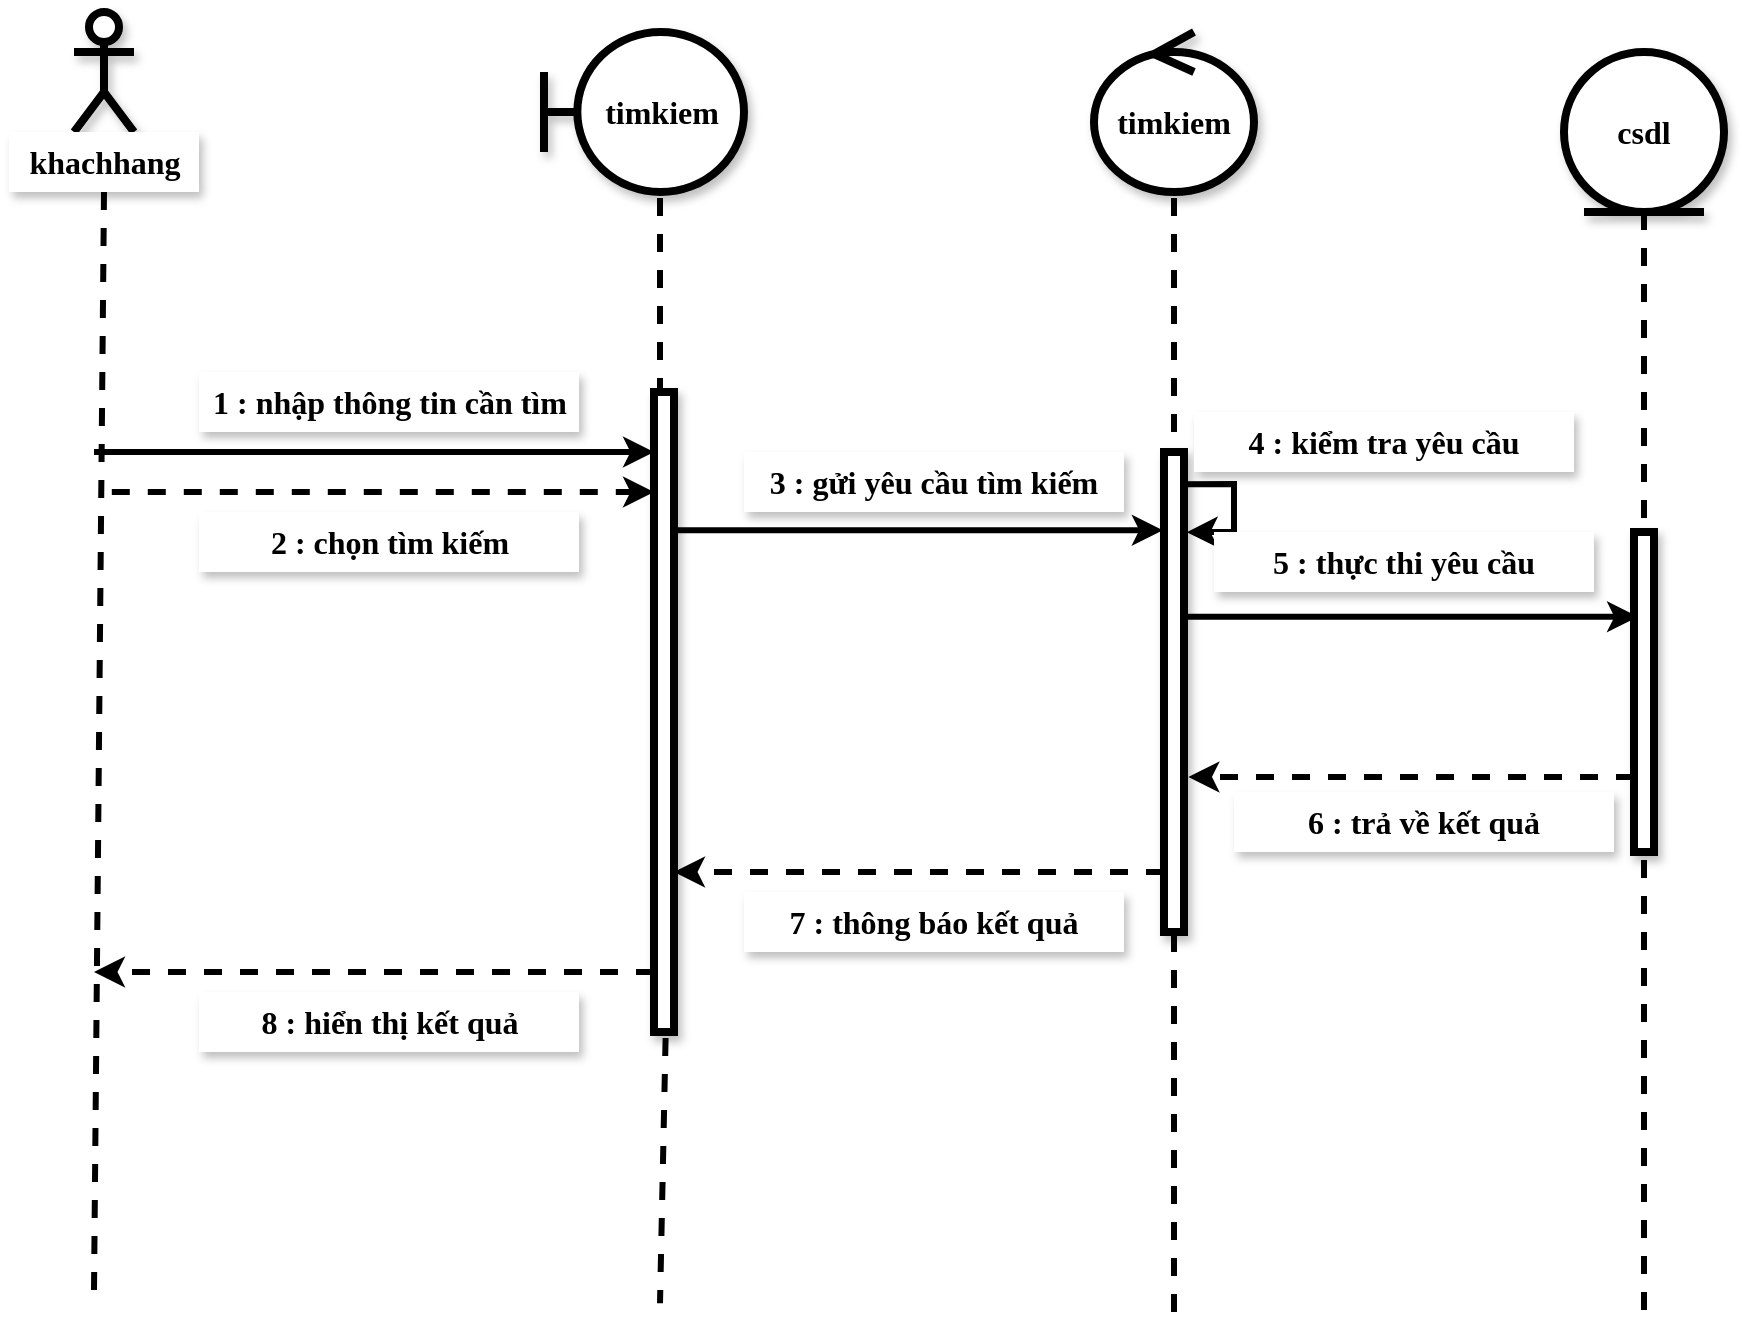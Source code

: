 <mxfile version="19.0.3" type="device"><diagram id="IEi1pzMXfGukTuwCNT0P" name="Trang-1"><mxGraphModel dx="1038" dy="649" grid="1" gridSize="10" guides="1" tooltips="1" connect="1" arrows="1" fold="1" page="1" pageScale="1" pageWidth="1100" pageHeight="850" math="0" shadow="0"><root><mxCell id="0"/><mxCell id="1" parent="0"/><mxCell id="JTMLCY5dQmVl4dVu43uP-19" style="edgeStyle=none;rounded=0;orthogonalLoop=1;jettySize=auto;html=1;exitX=0.5;exitY=1;exitDx=0;exitDy=0;dashed=1;fontFamily=Times New Roman;fontSize=16;endArrow=none;endFill=0;strokeWidth=3;" parent="1" source="JTMLCY5dQmVl4dVu43uP-10" edge="1"><mxGeometry relative="1" as="geometry"><mxPoint x="885" y="750" as="targetPoint"/></mxGeometry></mxCell><mxCell id="JTMLCY5dQmVl4dVu43uP-1" value="Actor" style="shape=umlActor;verticalLabelPosition=bottom;verticalAlign=top;html=1;strokeWidth=4;shadow=1;" parent="1" vertex="1"><mxGeometry x="100" y="100" width="30" height="60" as="geometry"/></mxCell><mxCell id="JTMLCY5dQmVl4dVu43uP-11" style="rounded=0;orthogonalLoop=1;jettySize=auto;html=1;exitX=0.5;exitY=1;exitDx=0;exitDy=0;fontFamily=Times New Roman;fontSize=16;dashed=1;endArrow=none;endFill=0;strokeWidth=3;" parent="1" source="JTMLCY5dQmVl4dVu43uP-4" edge="1"><mxGeometry relative="1" as="geometry"><mxPoint x="110" y="739.6" as="targetPoint"/></mxGeometry></mxCell><mxCell id="JTMLCY5dQmVl4dVu43uP-4" value="khachhang" style="text;html=1;strokeColor=none;fillColor=default;align=center;verticalAlign=middle;whiteSpace=wrap;rounded=0;shadow=1;fontSize=16;fontFamily=Times New Roman;fontStyle=1" parent="1" vertex="1"><mxGeometry x="67.5" y="160" width="95" height="30" as="geometry"/></mxCell><mxCell id="JTMLCY5dQmVl4dVu43uP-20" style="edgeStyle=none;rounded=0;orthogonalLoop=1;jettySize=auto;html=1;entryX=1.22;entryY=0.677;entryDx=0;entryDy=0;entryPerimeter=0;dashed=1;fontFamily=Times New Roman;fontSize=16;endArrow=classic;endFill=1;strokeWidth=3;" parent="1" source="JTMLCY5dQmVl4dVu43uP-7" target="JTMLCY5dQmVl4dVu43uP-6" edge="1"><mxGeometry relative="1" as="geometry"/></mxCell><mxCell id="JTMLCY5dQmVl4dVu43uP-34" style="edgeStyle=none;rounded=0;orthogonalLoop=1;jettySize=auto;html=1;fontFamily=Times New Roman;fontSize=16;startArrow=none;startFill=0;endArrow=classic;endFill=1;strokeWidth=3;entryX=1.14;entryY=0.167;entryDx=0;entryDy=0;entryPerimeter=0;exitX=0.9;exitY=0.067;exitDx=0;exitDy=0;exitPerimeter=0;" parent="1" source="JTMLCY5dQmVl4dVu43uP-6" target="JTMLCY5dQmVl4dVu43uP-6" edge="1"><mxGeometry relative="1" as="geometry"><mxPoint x="980" y="400" as="targetPoint"/><Array as="points"><mxPoint x="680" y="336"/><mxPoint x="680" y="360"/></Array></mxGeometry></mxCell><mxCell id="JTMLCY5dQmVl4dVu43uP-7" value="" style="html=1;points=[];perimeter=orthogonalPerimeter;shadow=1;fontFamily=Times New Roman;fontSize=16;strokeWidth=4;fillColor=default;" parent="1" vertex="1"><mxGeometry x="880" y="360" width="10" height="160" as="geometry"/></mxCell><mxCell id="JTMLCY5dQmVl4dVu43uP-12" style="edgeStyle=none;rounded=0;orthogonalLoop=1;jettySize=auto;html=1;exitX=0.58;exitY=1;exitDx=0;exitDy=3;exitPerimeter=0;dashed=1;fontFamily=Times New Roman;fontSize=16;endArrow=none;endFill=0;startArrow=none;strokeWidth=3;" parent="1" source="JTMLCY5dQmVl4dVu43uP-5" edge="1"><mxGeometry relative="1" as="geometry"><mxPoint x="393" y="745.6" as="targetPoint"/></mxGeometry></mxCell><mxCell id="JTMLCY5dQmVl4dVu43uP-8" value="timkiem" style="shape=umlBoundary;whiteSpace=wrap;html=1;shadow=1;fontFamily=Times New Roman;fontSize=16;strokeWidth=4;fillColor=default;fontStyle=1;points=[[0.58,1,0,0,3]];" parent="1" vertex="1"><mxGeometry x="335" y="110" width="100" height="80" as="geometry"/></mxCell><mxCell id="JTMLCY5dQmVl4dVu43uP-14" style="edgeStyle=none;rounded=0;orthogonalLoop=1;jettySize=auto;html=1;exitX=0.5;exitY=1;exitDx=0;exitDy=3;exitPerimeter=0;dashed=1;fontFamily=Times New Roman;fontSize=16;endArrow=none;endFill=0;startArrow=none;strokeWidth=3;" parent="1" source="JTMLCY5dQmVl4dVu43uP-6" edge="1"><mxGeometry relative="1" as="geometry"><mxPoint x="650" y="750" as="targetPoint"/><Array as="points"><mxPoint x="650" y="490"/></Array></mxGeometry></mxCell><mxCell id="JTMLCY5dQmVl4dVu43uP-9" value="timkiem" style="ellipse;shape=umlControl;whiteSpace=wrap;html=1;shadow=1;fontFamily=Times New Roman;fontSize=16;strokeWidth=4;fillColor=default;fontStyle=1;points=[[0.5,1,0,0,3]];" parent="1" vertex="1"><mxGeometry x="610" y="110" width="80" height="80" as="geometry"/></mxCell><mxCell id="JTMLCY5dQmVl4dVu43uP-10" value="csdl" style="ellipse;shape=umlEntity;whiteSpace=wrap;html=1;shadow=1;fontFamily=Times New Roman;fontSize=16;strokeWidth=4;fillColor=default;fontStyle=1" parent="1" vertex="1"><mxGeometry x="845" y="120" width="80" height="80" as="geometry"/></mxCell><mxCell id="JTMLCY5dQmVl4dVu43uP-22" style="edgeStyle=none;rounded=0;orthogonalLoop=1;jettySize=auto;html=1;dashed=1;fontFamily=Times New Roman;fontSize=16;endArrow=classic;endFill=1;strokeWidth=3;" parent="1" source="JTMLCY5dQmVl4dVu43uP-5" edge="1"><mxGeometry relative="1" as="geometry"><mxPoint x="110" y="580" as="targetPoint"/></mxGeometry></mxCell><mxCell id="JTMLCY5dQmVl4dVu43uP-24" style="edgeStyle=none;rounded=0;orthogonalLoop=1;jettySize=auto;html=1;entryX=-0.06;entryY=0.163;entryDx=0;entryDy=0;entryPerimeter=0;fontFamily=Times New Roman;fontSize=16;endArrow=classic;endFill=1;strokeWidth=3;" parent="1" source="JTMLCY5dQmVl4dVu43uP-5" target="JTMLCY5dQmVl4dVu43uP-6" edge="1"><mxGeometry relative="1" as="geometry"/></mxCell><mxCell id="JTMLCY5dQmVl4dVu43uP-25" style="edgeStyle=none;rounded=0;orthogonalLoop=1;jettySize=auto;html=1;fontFamily=Times New Roman;fontSize=16;endArrow=none;endFill=0;strokeWidth=3;startArrow=classic;startFill=1;" parent="1" source="JTMLCY5dQmVl4dVu43uP-5" edge="1"><mxGeometry relative="1" as="geometry"><mxPoint x="110" y="320" as="targetPoint"/></mxGeometry></mxCell><mxCell id="JTMLCY5dQmVl4dVu43uP-26" style="edgeStyle=none;rounded=0;orthogonalLoop=1;jettySize=auto;html=1;dashed=1;fontFamily=Times New Roman;fontSize=16;startArrow=classic;startFill=1;endArrow=none;endFill=0;strokeWidth=3;" parent="1" source="JTMLCY5dQmVl4dVu43uP-5" edge="1"><mxGeometry relative="1" as="geometry"><mxPoint x="110" y="340" as="targetPoint"/></mxGeometry></mxCell><mxCell id="JTMLCY5dQmVl4dVu43uP-5" value="" style="html=1;points=[];perimeter=orthogonalPerimeter;shadow=1;fontFamily=Times New Roman;fontSize=16;strokeWidth=4;fillColor=default;" parent="1" vertex="1"><mxGeometry x="390" y="290" width="10" height="320" as="geometry"/></mxCell><mxCell id="JTMLCY5dQmVl4dVu43uP-13" value="" style="edgeStyle=none;rounded=0;orthogonalLoop=1;jettySize=auto;html=1;exitX=0.58;exitY=1;exitDx=0;exitDy=3;exitPerimeter=0;dashed=1;fontFamily=Times New Roman;fontSize=16;endArrow=none;endFill=0;strokeWidth=3;" parent="1" source="JTMLCY5dQmVl4dVu43uP-8" target="JTMLCY5dQmVl4dVu43uP-5" edge="1"><mxGeometry relative="1" as="geometry"><mxPoint x="393" y="745.6" as="targetPoint"/><mxPoint x="393" y="193" as="sourcePoint"/></mxGeometry></mxCell><mxCell id="JTMLCY5dQmVl4dVu43uP-21" style="edgeStyle=none;rounded=0;orthogonalLoop=1;jettySize=auto;html=1;entryX=1;entryY=0.75;entryDx=0;entryDy=0;entryPerimeter=0;dashed=1;fontFamily=Times New Roman;fontSize=16;endArrow=classic;endFill=1;strokeWidth=3;" parent="1" source="JTMLCY5dQmVl4dVu43uP-6" target="JTMLCY5dQmVl4dVu43uP-5" edge="1"><mxGeometry relative="1" as="geometry"/></mxCell><mxCell id="JTMLCY5dQmVl4dVu43uP-23" style="edgeStyle=none;rounded=0;orthogonalLoop=1;jettySize=auto;html=1;entryX=0.2;entryY=0.265;entryDx=0;entryDy=0;entryPerimeter=0;fontFamily=Times New Roman;fontSize=16;endArrow=classic;endFill=1;strokeWidth=3;" parent="1" source="JTMLCY5dQmVl4dVu43uP-6" target="JTMLCY5dQmVl4dVu43uP-7" edge="1"><mxGeometry relative="1" as="geometry"/></mxCell><mxCell id="JTMLCY5dQmVl4dVu43uP-6" value="" style="html=1;points=[];perimeter=orthogonalPerimeter;shadow=1;fontFamily=Times New Roman;fontSize=16;strokeWidth=4;fillColor=default;" parent="1" vertex="1"><mxGeometry x="645" y="320" width="10" height="240" as="geometry"/></mxCell><mxCell id="JTMLCY5dQmVl4dVu43uP-15" value="" style="edgeStyle=none;rounded=0;orthogonalLoop=1;jettySize=auto;html=1;exitX=0.5;exitY=1;exitDx=0;exitDy=3;exitPerimeter=0;dashed=1;fontFamily=Times New Roman;fontSize=16;endArrow=none;endFill=0;strokeWidth=3;" parent="1" source="JTMLCY5dQmVl4dVu43uP-9" target="JTMLCY5dQmVl4dVu43uP-6" edge="1"><mxGeometry relative="1" as="geometry"><mxPoint x="650" y="750" as="targetPoint"/><mxPoint x="650" y="193" as="sourcePoint"/><Array as="points"/></mxGeometry></mxCell><mxCell id="JTMLCY5dQmVl4dVu43uP-27" value="1 : nhập thông tin cần tìm" style="text;html=1;strokeColor=none;fillColor=default;align=center;verticalAlign=middle;whiteSpace=wrap;rounded=0;shadow=1;fontSize=16;fontFamily=Times New Roman;fontStyle=1" parent="1" vertex="1"><mxGeometry x="162.5" y="280" width="190" height="30" as="geometry"/></mxCell><mxCell id="JTMLCY5dQmVl4dVu43uP-28" value="2 : chọn tìm kiếm" style="text;html=1;strokeColor=none;fillColor=default;align=center;verticalAlign=middle;whiteSpace=wrap;rounded=0;shadow=1;fontSize=16;fontFamily=Times New Roman;fontStyle=1" parent="1" vertex="1"><mxGeometry x="162.5" y="350" width="190" height="30" as="geometry"/></mxCell><mxCell id="JTMLCY5dQmVl4dVu43uP-29" value="3 : gửi yêu cầu tìm kiếm" style="text;html=1;strokeColor=none;fillColor=default;align=center;verticalAlign=middle;whiteSpace=wrap;rounded=0;shadow=1;fontSize=16;fontFamily=Times New Roman;fontStyle=1" parent="1" vertex="1"><mxGeometry x="435" y="320" width="190" height="30" as="geometry"/></mxCell><mxCell id="JTMLCY5dQmVl4dVu43uP-30" value="5 : thực thi yêu cầu" style="text;html=1;strokeColor=none;fillColor=default;align=center;verticalAlign=middle;whiteSpace=wrap;rounded=0;shadow=1;fontSize=16;fontFamily=Times New Roman;fontStyle=1" parent="1" vertex="1"><mxGeometry x="670" y="360" width="190" height="30" as="geometry"/></mxCell><mxCell id="JTMLCY5dQmVl4dVu43uP-31" value="6 : trả về kết quả" style="text;html=1;strokeColor=none;fillColor=default;align=center;verticalAlign=middle;whiteSpace=wrap;rounded=0;shadow=1;fontSize=16;fontFamily=Times New Roman;fontStyle=1" parent="1" vertex="1"><mxGeometry x="680" y="490" width="190" height="30" as="geometry"/></mxCell><mxCell id="JTMLCY5dQmVl4dVu43uP-33" value="8 : hiển thị kết quả" style="text;html=1;strokeColor=none;fillColor=default;align=center;verticalAlign=middle;whiteSpace=wrap;rounded=0;shadow=1;fontSize=16;fontFamily=Times New Roman;fontStyle=1" parent="1" vertex="1"><mxGeometry x="162.5" y="590" width="190" height="30" as="geometry"/></mxCell><mxCell id="JTMLCY5dQmVl4dVu43uP-39" value="7 : thông báo kết quả" style="text;html=1;strokeColor=none;fillColor=default;align=center;verticalAlign=middle;whiteSpace=wrap;rounded=0;shadow=1;fontSize=16;fontFamily=Times New Roman;fontStyle=1" parent="1" vertex="1"><mxGeometry x="435" y="540" width="190" height="30" as="geometry"/></mxCell><mxCell id="JTMLCY5dQmVl4dVu43uP-44" value="4 : kiểm tra yêu cầu" style="text;html=1;strokeColor=none;fillColor=default;align=center;verticalAlign=middle;whiteSpace=wrap;rounded=0;shadow=1;fontSize=16;fontFamily=Times New Roman;fontStyle=1" parent="1" vertex="1"><mxGeometry x="660" y="300" width="190" height="30" as="geometry"/></mxCell></root></mxGraphModel></diagram></mxfile>